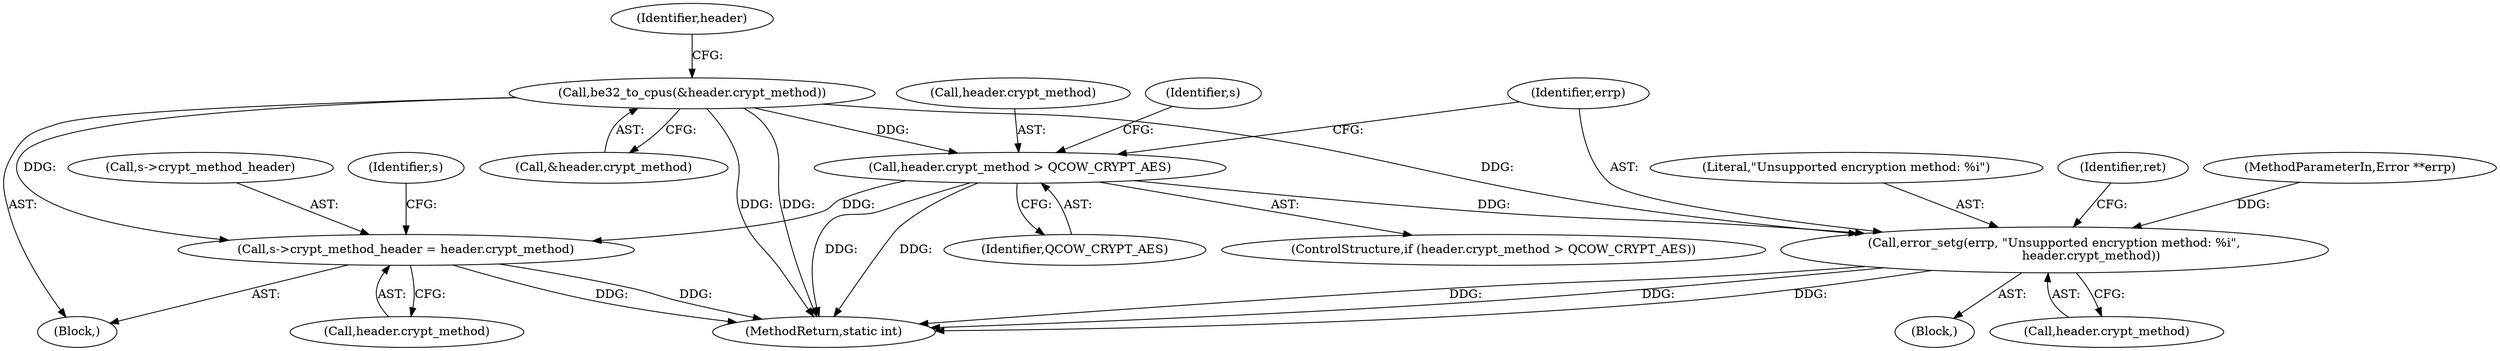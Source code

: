 digraph "0_qemu_6a83f8b5bec6f59e56cc49bd49e4c3f8f805d56f_0@API" {
"1000625" [label="(Call,header.crypt_method > QCOW_CRYPT_AES)"];
"1000203" [label="(Call,be32_to_cpus(&header.crypt_method))"];
"1000631" [label="(Call,error_setg(errp, \"Unsupported encryption method: %i\",\n                   header.crypt_method))"];
"1000642" [label="(Call,s->crypt_method_header = header.crypt_method)"];
"1000642" [label="(Call,s->crypt_method_header = header.crypt_method)"];
"1000633" [label="(Literal,\"Unsupported encryption method: %i\")"];
"1000211" [label="(Identifier,header)"];
"1000631" [label="(Call,error_setg(errp, \"Unsupported encryption method: %i\",\n                   header.crypt_method))"];
"1000634" [label="(Call,header.crypt_method)"];
"1000624" [label="(ControlStructure,if (header.crypt_method > QCOW_CRYPT_AES))"];
"1000646" [label="(Call,header.crypt_method)"];
"1000203" [label="(Call,be32_to_cpus(&header.crypt_method))"];
"1000630" [label="(Block,)"];
"1001482" [label="(MethodReturn,static int)"];
"1000125" [label="(Block,)"];
"1000629" [label="(Identifier,QCOW_CRYPT_AES)"];
"1000638" [label="(Identifier,ret)"];
"1000124" [label="(MethodParameterIn,Error **errp)"];
"1000632" [label="(Identifier,errp)"];
"1000626" [label="(Call,header.crypt_method)"];
"1000204" [label="(Call,&header.crypt_method)"];
"1000625" [label="(Call,header.crypt_method > QCOW_CRYPT_AES)"];
"1000644" [label="(Identifier,s)"];
"1000643" [label="(Call,s->crypt_method_header)"];
"1000651" [label="(Identifier,s)"];
"1000625" -> "1000624"  [label="AST: "];
"1000625" -> "1000629"  [label="CFG: "];
"1000626" -> "1000625"  [label="AST: "];
"1000629" -> "1000625"  [label="AST: "];
"1000632" -> "1000625"  [label="CFG: "];
"1000644" -> "1000625"  [label="CFG: "];
"1000625" -> "1001482"  [label="DDG: "];
"1000625" -> "1001482"  [label="DDG: "];
"1000203" -> "1000625"  [label="DDG: "];
"1000625" -> "1000631"  [label="DDG: "];
"1000625" -> "1000642"  [label="DDG: "];
"1000203" -> "1000125"  [label="AST: "];
"1000203" -> "1000204"  [label="CFG: "];
"1000204" -> "1000203"  [label="AST: "];
"1000211" -> "1000203"  [label="CFG: "];
"1000203" -> "1001482"  [label="DDG: "];
"1000203" -> "1001482"  [label="DDG: "];
"1000203" -> "1000631"  [label="DDG: "];
"1000203" -> "1000642"  [label="DDG: "];
"1000631" -> "1000630"  [label="AST: "];
"1000631" -> "1000634"  [label="CFG: "];
"1000632" -> "1000631"  [label="AST: "];
"1000633" -> "1000631"  [label="AST: "];
"1000634" -> "1000631"  [label="AST: "];
"1000638" -> "1000631"  [label="CFG: "];
"1000631" -> "1001482"  [label="DDG: "];
"1000631" -> "1001482"  [label="DDG: "];
"1000631" -> "1001482"  [label="DDG: "];
"1000124" -> "1000631"  [label="DDG: "];
"1000642" -> "1000125"  [label="AST: "];
"1000642" -> "1000646"  [label="CFG: "];
"1000643" -> "1000642"  [label="AST: "];
"1000646" -> "1000642"  [label="AST: "];
"1000651" -> "1000642"  [label="CFG: "];
"1000642" -> "1001482"  [label="DDG: "];
"1000642" -> "1001482"  [label="DDG: "];
}
